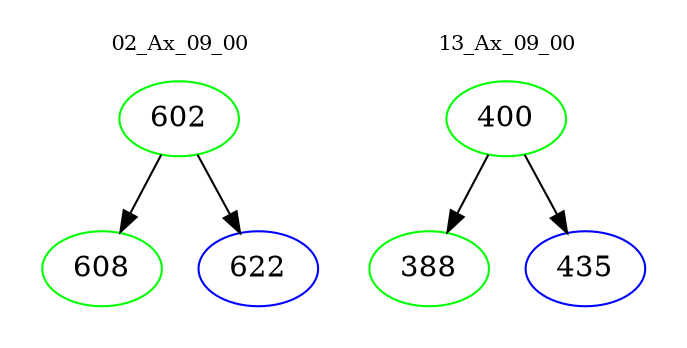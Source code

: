 digraph{
subgraph cluster_0 {
color = white
label = "02_Ax_09_00";
fontsize=10;
T0_602 [label="602", color="green"]
T0_602 -> T0_608 [color="black"]
T0_608 [label="608", color="green"]
T0_602 -> T0_622 [color="black"]
T0_622 [label="622", color="blue"]
}
subgraph cluster_1 {
color = white
label = "13_Ax_09_00";
fontsize=10;
T1_400 [label="400", color="green"]
T1_400 -> T1_388 [color="black"]
T1_388 [label="388", color="green"]
T1_400 -> T1_435 [color="black"]
T1_435 [label="435", color="blue"]
}
}
